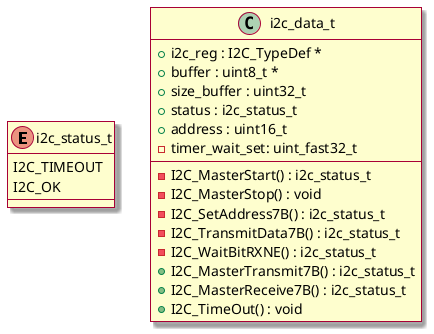@startuml i2c

skin rose

enum i2c_status_t {
    I2C_TIMEOUT
    I2C_OK
}

class i2c_data_t {
    + i2c_reg : I2C_TypeDef *
    + buffer : uint8_t *
    + size_buffer : uint32_t
    + status : i2c_status_t
    + address : uint16_t
    - timer_wait_set: uint_fast32_t

    - I2C_MasterStart() : i2c_status_t
    - I2C_MasterStop() : void
    - I2C_SetAddress7B() : i2c_status_t
    - I2C_TransmitData7B() : i2c_status_t
    - I2C_WaitBitRXNE() : i2c_status_t
    + I2C_MasterTransmit7B() : i2c_status_t
    + I2C_MasterReceive7B() : i2c_status_t
    + I2C_TimeOut() : void
}

@enduml